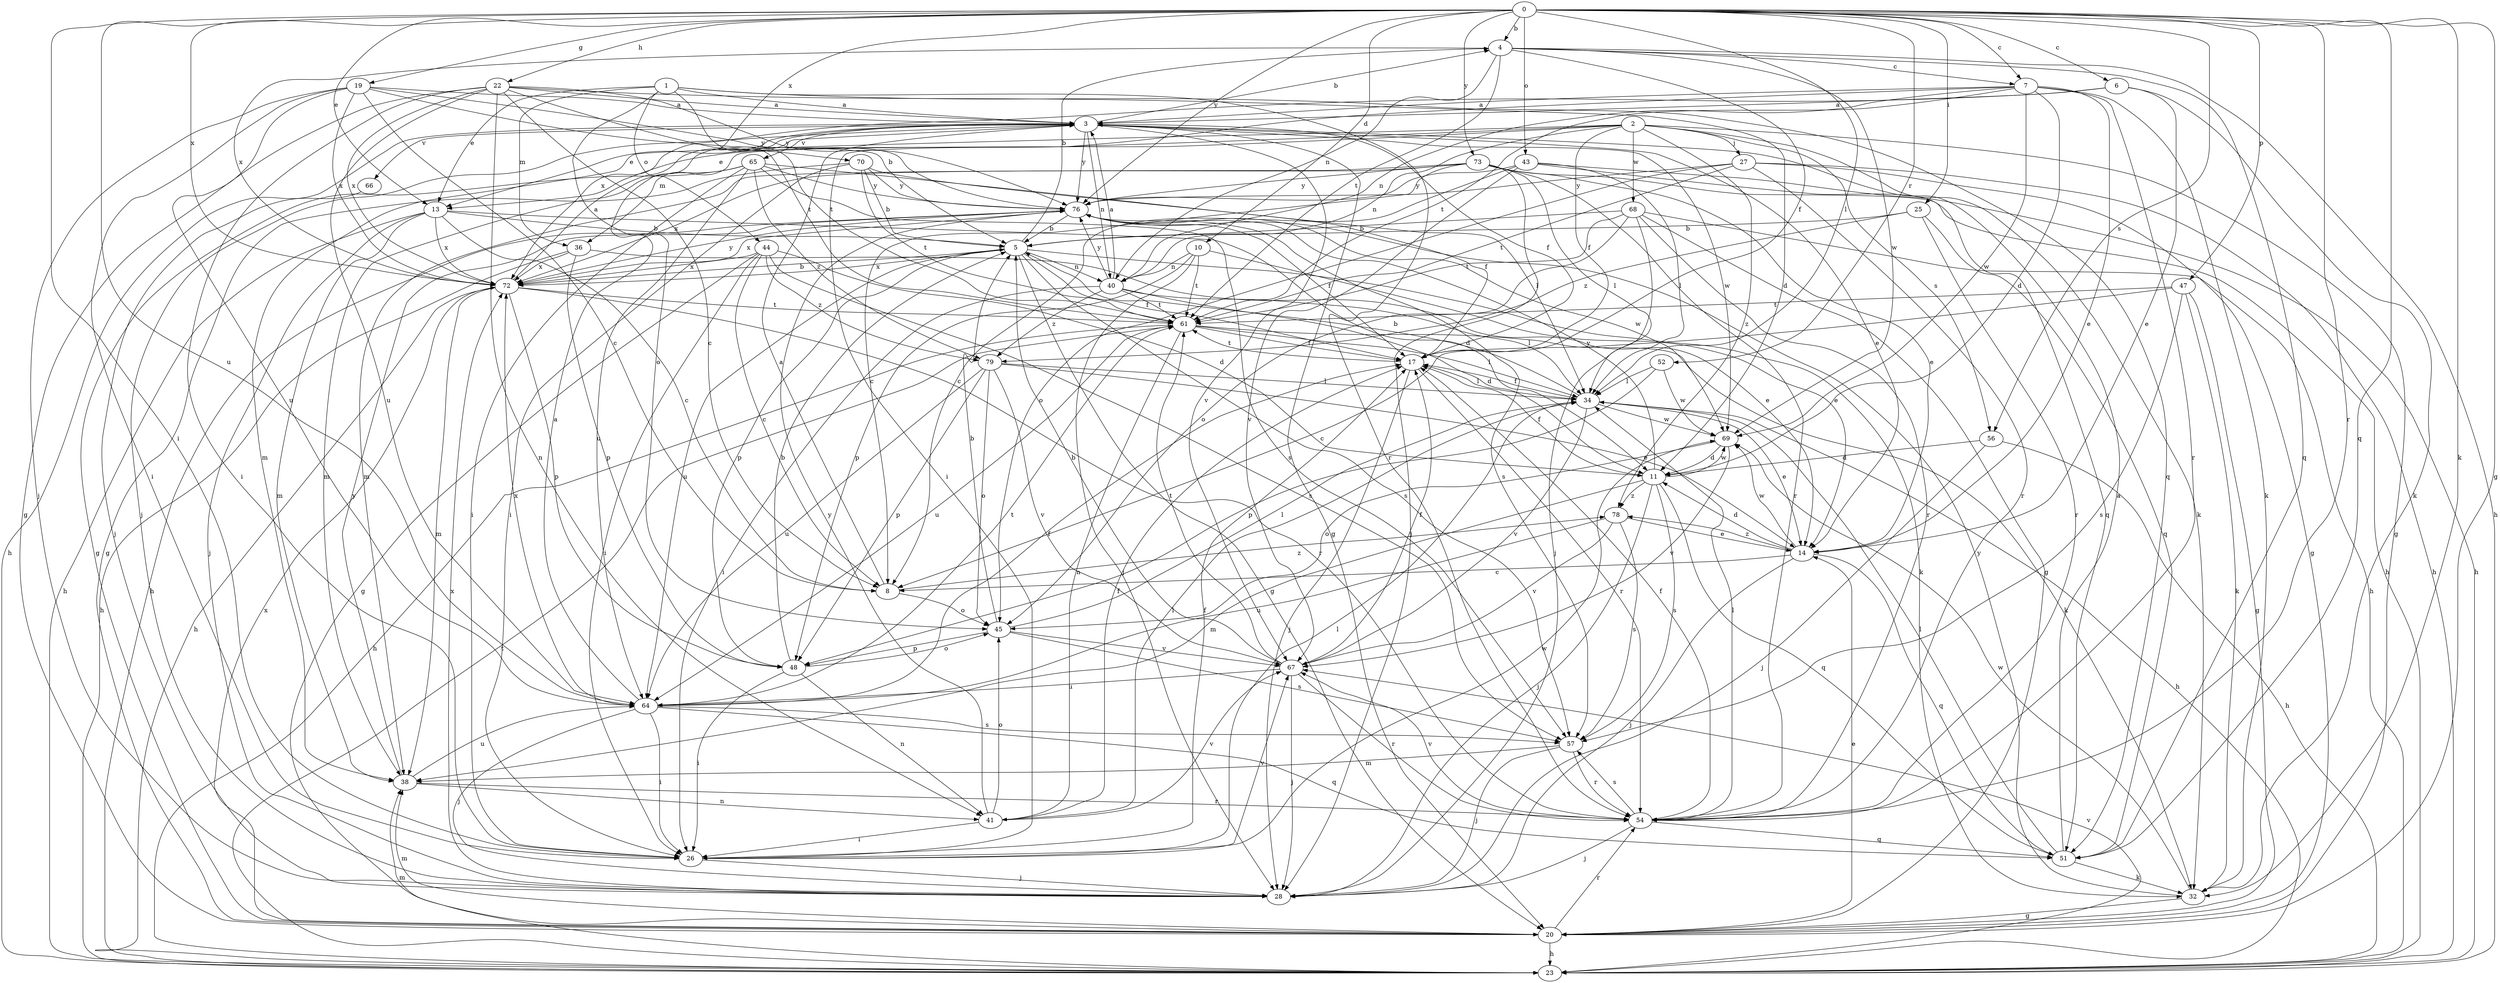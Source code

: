 strict digraph  {
0;
1;
2;
3;
4;
5;
6;
7;
8;
10;
11;
13;
14;
17;
19;
20;
22;
23;
25;
26;
27;
28;
32;
34;
36;
38;
40;
41;
43;
44;
45;
47;
48;
51;
52;
54;
56;
57;
61;
64;
65;
66;
67;
68;
69;
70;
72;
73;
76;
78;
79;
0 -> 4  [label=b];
0 -> 6  [label=c];
0 -> 7  [label=c];
0 -> 10  [label=d];
0 -> 13  [label=e];
0 -> 19  [label=g];
0 -> 20  [label=g];
0 -> 22  [label=h];
0 -> 25  [label=i];
0 -> 26  [label=i];
0 -> 32  [label=k];
0 -> 34  [label=l];
0 -> 43  [label=o];
0 -> 47  [label=p];
0 -> 51  [label=q];
0 -> 52  [label=r];
0 -> 54  [label=r];
0 -> 56  [label=s];
0 -> 64  [label=u];
0 -> 70  [label=x];
0 -> 72  [label=x];
0 -> 73  [label=y];
0 -> 76  [label=y];
1 -> 3  [label=a];
1 -> 13  [label=e];
1 -> 36  [label=m];
1 -> 44  [label=o];
1 -> 45  [label=o];
1 -> 51  [label=q];
1 -> 54  [label=r];
1 -> 61  [label=t];
2 -> 13  [label=e];
2 -> 17  [label=f];
2 -> 20  [label=g];
2 -> 27  [label=j];
2 -> 32  [label=k];
2 -> 36  [label=m];
2 -> 38  [label=m];
2 -> 40  [label=n];
2 -> 56  [label=s];
2 -> 68  [label=w];
2 -> 78  [label=z];
3 -> 4  [label=b];
3 -> 13  [label=e];
3 -> 14  [label=e];
3 -> 17  [label=f];
3 -> 20  [label=g];
3 -> 23  [label=h];
3 -> 28  [label=j];
3 -> 40  [label=n];
3 -> 65  [label=v];
3 -> 66  [label=v];
3 -> 67  [label=v];
3 -> 69  [label=w];
3 -> 76  [label=y];
4 -> 7  [label=c];
4 -> 17  [label=f];
4 -> 23  [label=h];
4 -> 40  [label=n];
4 -> 51  [label=q];
4 -> 61  [label=t];
4 -> 69  [label=w];
4 -> 72  [label=x];
5 -> 4  [label=b];
5 -> 17  [label=f];
5 -> 20  [label=g];
5 -> 32  [label=k];
5 -> 40  [label=n];
5 -> 48  [label=p];
5 -> 57  [label=s];
5 -> 64  [label=u];
5 -> 72  [label=x];
6 -> 3  [label=a];
6 -> 14  [label=e];
6 -> 32  [label=k];
6 -> 72  [label=x];
7 -> 3  [label=a];
7 -> 11  [label=d];
7 -> 14  [label=e];
7 -> 26  [label=i];
7 -> 32  [label=k];
7 -> 40  [label=n];
7 -> 54  [label=r];
7 -> 61  [label=t];
7 -> 69  [label=w];
8 -> 3  [label=a];
8 -> 45  [label=o];
8 -> 78  [label=z];
10 -> 14  [label=e];
10 -> 28  [label=j];
10 -> 40  [label=n];
10 -> 48  [label=p];
10 -> 61  [label=t];
11 -> 17  [label=f];
11 -> 28  [label=j];
11 -> 38  [label=m];
11 -> 51  [label=q];
11 -> 57  [label=s];
11 -> 69  [label=w];
11 -> 76  [label=y];
11 -> 78  [label=z];
13 -> 5  [label=b];
13 -> 8  [label=c];
13 -> 11  [label=d];
13 -> 23  [label=h];
13 -> 28  [label=j];
13 -> 38  [label=m];
13 -> 72  [label=x];
14 -> 8  [label=c];
14 -> 11  [label=d];
14 -> 28  [label=j];
14 -> 51  [label=q];
14 -> 69  [label=w];
14 -> 78  [label=z];
17 -> 28  [label=j];
17 -> 34  [label=l];
17 -> 54  [label=r];
17 -> 61  [label=t];
19 -> 3  [label=a];
19 -> 5  [label=b];
19 -> 8  [label=c];
19 -> 26  [label=i];
19 -> 28  [label=j];
19 -> 64  [label=u];
19 -> 72  [label=x];
19 -> 76  [label=y];
20 -> 14  [label=e];
20 -> 23  [label=h];
20 -> 38  [label=m];
20 -> 54  [label=r];
20 -> 72  [label=x];
22 -> 3  [label=a];
22 -> 8  [label=c];
22 -> 11  [label=d];
22 -> 20  [label=g];
22 -> 26  [label=i];
22 -> 41  [label=n];
22 -> 61  [label=t];
22 -> 64  [label=u];
22 -> 72  [label=x];
22 -> 76  [label=y];
23 -> 38  [label=m];
23 -> 61  [label=t];
23 -> 67  [label=v];
25 -> 5  [label=b];
25 -> 51  [label=q];
25 -> 54  [label=r];
25 -> 79  [label=z];
26 -> 17  [label=f];
26 -> 28  [label=j];
26 -> 34  [label=l];
26 -> 67  [label=v];
26 -> 69  [label=w];
27 -> 20  [label=g];
27 -> 23  [label=h];
27 -> 45  [label=o];
27 -> 54  [label=r];
27 -> 61  [label=t];
27 -> 76  [label=y];
28 -> 72  [label=x];
32 -> 20  [label=g];
32 -> 69  [label=w];
32 -> 76  [label=y];
34 -> 5  [label=b];
34 -> 14  [label=e];
34 -> 17  [label=f];
34 -> 23  [label=h];
34 -> 67  [label=v];
34 -> 69  [label=w];
36 -> 14  [label=e];
36 -> 23  [label=h];
36 -> 48  [label=p];
36 -> 72  [label=x];
38 -> 41  [label=n];
38 -> 54  [label=r];
38 -> 64  [label=u];
38 -> 76  [label=y];
40 -> 3  [label=a];
40 -> 11  [label=d];
40 -> 26  [label=i];
40 -> 34  [label=l];
40 -> 61  [label=t];
40 -> 76  [label=y];
40 -> 79  [label=z];
41 -> 17  [label=f];
41 -> 26  [label=i];
41 -> 34  [label=l];
41 -> 45  [label=o];
41 -> 67  [label=v];
41 -> 76  [label=y];
43 -> 8  [label=c];
43 -> 23  [label=h];
43 -> 34  [label=l];
43 -> 51  [label=q];
43 -> 67  [label=v];
43 -> 76  [label=y];
44 -> 8  [label=c];
44 -> 11  [label=d];
44 -> 20  [label=g];
44 -> 26  [label=i];
44 -> 57  [label=s];
44 -> 72  [label=x];
44 -> 79  [label=z];
45 -> 5  [label=b];
45 -> 34  [label=l];
45 -> 48  [label=p];
45 -> 57  [label=s];
45 -> 67  [label=v];
47 -> 8  [label=c];
47 -> 20  [label=g];
47 -> 32  [label=k];
47 -> 57  [label=s];
47 -> 61  [label=t];
48 -> 5  [label=b];
48 -> 26  [label=i];
48 -> 41  [label=n];
48 -> 45  [label=o];
51 -> 3  [label=a];
51 -> 32  [label=k];
51 -> 34  [label=l];
52 -> 34  [label=l];
52 -> 48  [label=p];
52 -> 69  [label=w];
54 -> 17  [label=f];
54 -> 28  [label=j];
54 -> 34  [label=l];
54 -> 51  [label=q];
54 -> 57  [label=s];
54 -> 67  [label=v];
56 -> 11  [label=d];
56 -> 23  [label=h];
56 -> 28  [label=j];
57 -> 28  [label=j];
57 -> 38  [label=m];
57 -> 54  [label=r];
61 -> 17  [label=f];
61 -> 23  [label=h];
61 -> 32  [label=k];
61 -> 34  [label=l];
61 -> 41  [label=n];
61 -> 64  [label=u];
64 -> 3  [label=a];
64 -> 17  [label=f];
64 -> 26  [label=i];
64 -> 28  [label=j];
64 -> 51  [label=q];
64 -> 57  [label=s];
64 -> 61  [label=t];
64 -> 72  [label=x];
65 -> 20  [label=g];
65 -> 26  [label=i];
65 -> 34  [label=l];
65 -> 38  [label=m];
65 -> 57  [label=s];
65 -> 64  [label=u];
65 -> 76  [label=y];
65 -> 79  [label=z];
66 -> 28  [label=j];
67 -> 5  [label=b];
67 -> 17  [label=f];
67 -> 28  [label=j];
67 -> 54  [label=r];
67 -> 61  [label=t];
67 -> 64  [label=u];
68 -> 5  [label=b];
68 -> 20  [label=g];
68 -> 23  [label=h];
68 -> 28  [label=j];
68 -> 45  [label=o];
68 -> 54  [label=r];
68 -> 61  [label=t];
69 -> 11  [label=d];
69 -> 45  [label=o];
69 -> 67  [label=v];
70 -> 5  [label=b];
70 -> 17  [label=f];
70 -> 20  [label=g];
70 -> 26  [label=i];
70 -> 61  [label=t];
70 -> 76  [label=y];
72 -> 3  [label=a];
72 -> 5  [label=b];
72 -> 23  [label=h];
72 -> 38  [label=m];
72 -> 48  [label=p];
72 -> 54  [label=r];
72 -> 61  [label=t];
72 -> 76  [label=y];
73 -> 8  [label=c];
73 -> 14  [label=e];
73 -> 23  [label=h];
73 -> 28  [label=j];
73 -> 34  [label=l];
73 -> 38  [label=m];
73 -> 54  [label=r];
73 -> 72  [label=x];
73 -> 76  [label=y];
76 -> 5  [label=b];
76 -> 17  [label=f];
76 -> 23  [label=h];
76 -> 57  [label=s];
76 -> 69  [label=w];
76 -> 72  [label=x];
78 -> 14  [label=e];
78 -> 57  [label=s];
78 -> 64  [label=u];
78 -> 67  [label=v];
79 -> 14  [label=e];
79 -> 34  [label=l];
79 -> 45  [label=o];
79 -> 48  [label=p];
79 -> 64  [label=u];
79 -> 67  [label=v];
}
